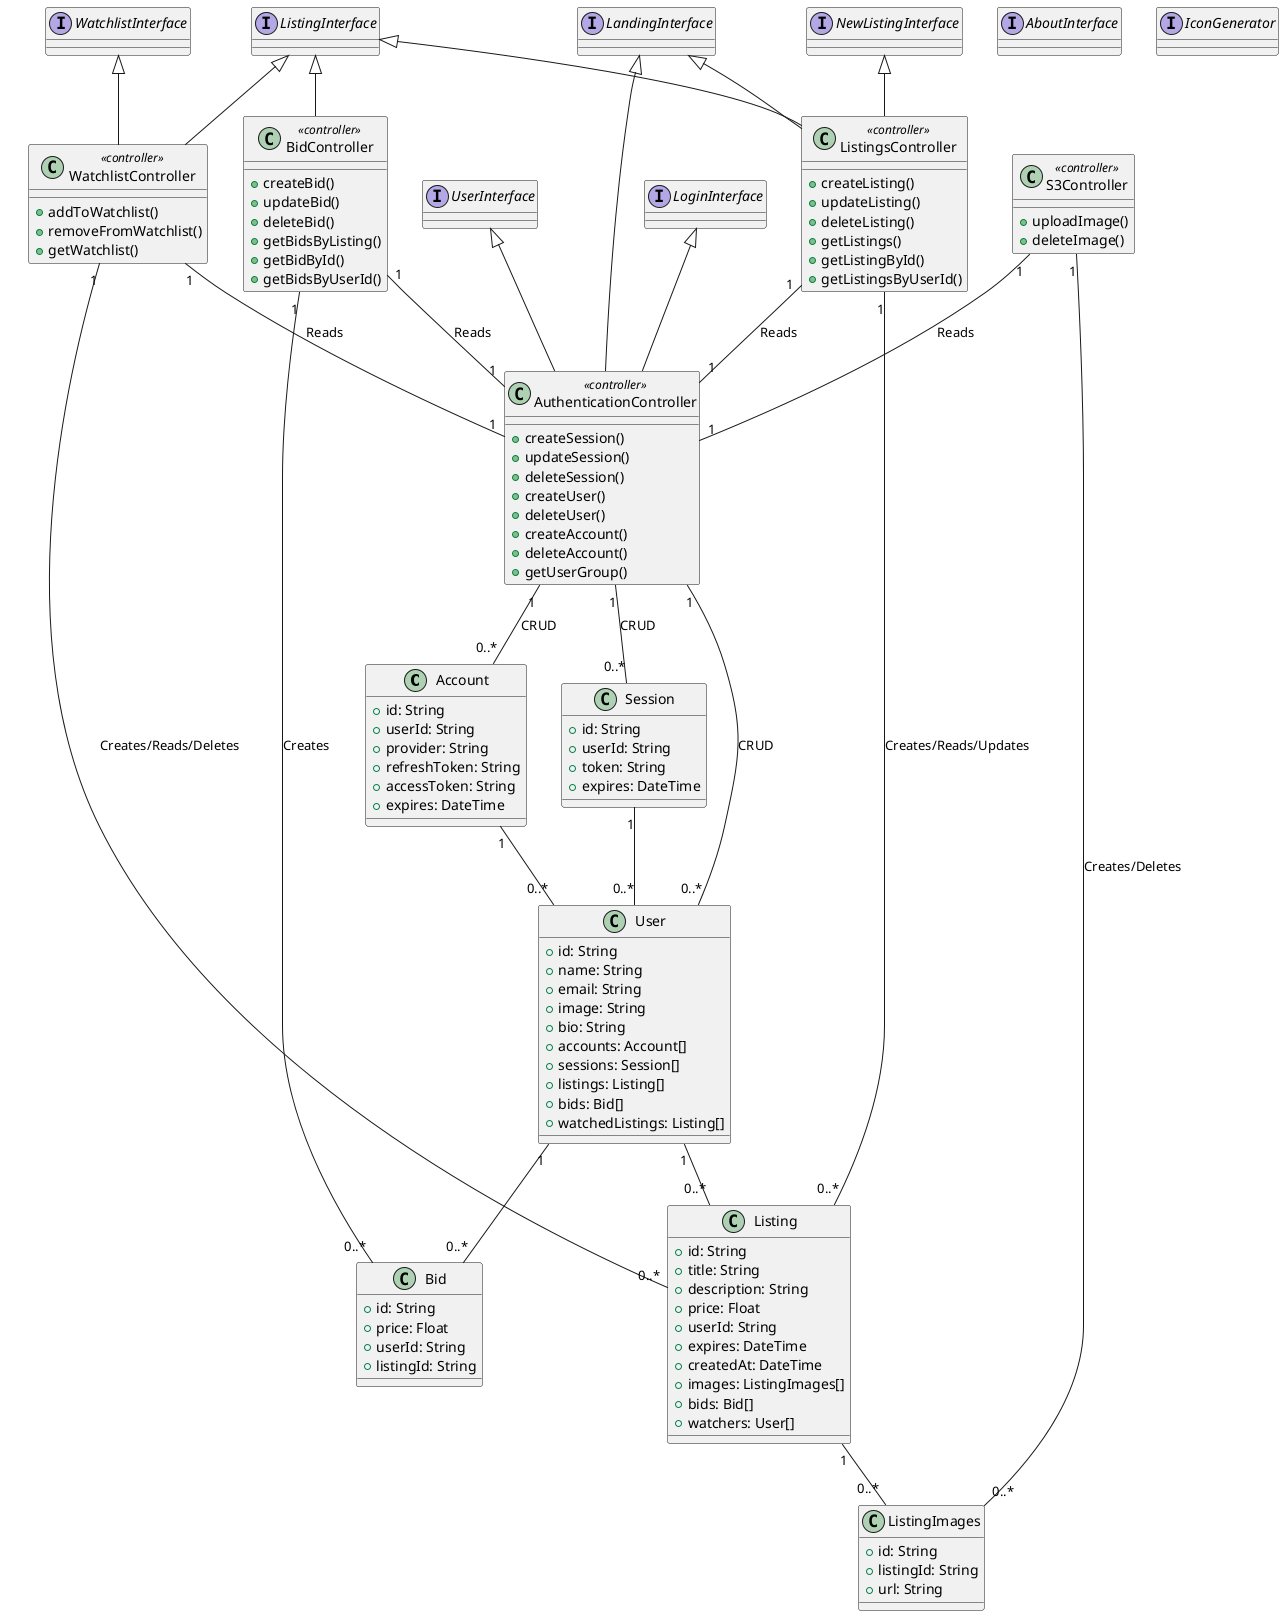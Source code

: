 @startuml ClassDiagram

' models

class Account {
  +id: String
  +userId: String
  +provider: String
  +refreshToken: String
  +accessToken: String
  +expires: DateTime
}

class Session {
  +id: String
  +userId: String
  +token: String
  +expires: DateTime
}

class User {
  +id: String
  +name: String
  +email: String
  +image: String
  +bio: String
  +accounts: Account[]
  +sessions: Session[]
  +listings: Listing[]
  +bids: Bid[]
  +watchedListings: Listing[]
}

class Listing {
  +id: String
  +title: String
  +description: String
  +price: Float
  +userId: String
  +expires: DateTime
  +createdAt: DateTime
  +images: ListingImages[]
  +bids: Bid[]
  +watchers: User[]
}

class ListingImages {
  +id: String
  +listingId: String
  +url: String
}

class Bid {
  +id: String
  +price: Float
  +userId: String
  +listingId: String
}

Account "1" -- "0..*" User
Session "1" -- "0..*" User
User "1" -- "0..*" Listing
User "1" -- "0..*" Bid
Listing "1" -- "0..*" ListingImages

' controllers

class ListingsController <<controller>>{
  +createListing()
  +updateListing()
  +deleteListing()
  +getListings()
  +getListingById()
  +getListingsByUserId()
}

class WatchlistController <<controller>>{
  +addToWatchlist()
  +removeFromWatchlist()
  +getWatchlist()
}

class AuthenticationController <<controller>>{
  +createSession()
  +updateSession()
  +deleteSession()
  +createUser()
  +deleteUser()
  +createAccount()
  +deleteAccount()
  +getUserGroup()
}

class BidController <<controller>>{
  +createBid()
  +updateBid()
  +deleteBid()
  +getBidsByListing()
  +getBidById()
  +getBidsByUserId()
}

class S3Controller <<controller>>{
  +uploadImage()
  +deleteImage()
}

' associations between routes and entities

AuthenticationController "1" -- "0..*" User : CRUD
AuthenticationController "1" -- "0..*" Account : CRUD
AuthenticationController "1" -- "0..*" Session : CRUD

ListingsController "1" -- "0..*" Listing : Creates/Reads/Updates
ListingsController "1" -- "1" AuthenticationController : Reads

WatchlistController "1" -- "0..*" Listing : Creates/Reads/Deletes
WatchlistController "1" -- "1" AuthenticationController : Reads

S3Controller "1" -- "0..*" ListingImages : Creates/Deletes
S3Controller "1" -- "1" AuthenticationController : Reads

BidController "1" -- "0..*" Bid : Creates
BidController "1" -- "1" AuthenticationController : Reads


interface UserInterface
interface ListingInterface
interface NewListingInterface
interface LoginInterface
interface WatchlistInterface
interface AboutInterface
interface LandingInterface
interface IconGenerator

' connect controllers to interfaces

UserInterface <|-- AuthenticationController
NewListingInterface <|-- ListingsController
LoginInterface <|-- AuthenticationController
WatchlistInterface <|-- WatchlistController
LandingInterface <|-- AuthenticationController
LandingInterface <|-- ListingsController
ListingInterface <|-- ListingsController
ListingInterface <|-- WatchlistController
ListingInterface <|-- BidController


@enduml
